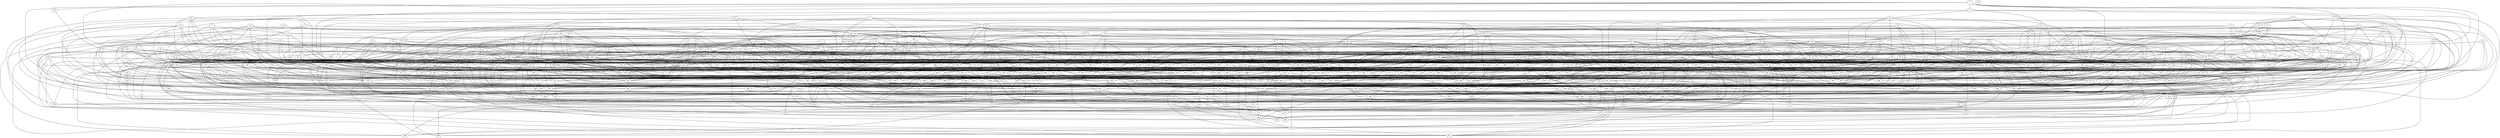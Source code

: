 graph G {
    "0";
    "1";
    "2";
    "3";
    "4";
    "5";
    "6";
    "7";
    "8";
    "9";
    "10";
    "11";
    "12";
    "13";
    "14";
    "15";
    "16";
    "17";
    "18";
    "19";
    "20";
    "21";
    "22";
    "23";
    "24";
    "25";
    "26";
    "27";
    "28";
    "29";
    "30";
    "31";
    "32";
    "33";
    "34";
    "35";
    "36";
    "37";
    "38";
    "39";
    "40";
    "41";
    "42";
    "43";
    "44";
    "45";
    "46";
    "47";
    "48";
    "49";
    "50";
    "51";
    "52";
    "53";
    "54";
    "55";
    "56";
    "57";
    "58";
    "59";
    "60";
    "61";
    "62";
    "63";
    "64";
    "65";
    "66";
    "67";
    "68";
    "69";
    "70";
    "71";
    "72";
    "73";
    "74";
    "75";
    "76";
    "77";
    "78";
    "79";
    "80";
    "81";
    "82";
    "83";
    "84";
    "85";
    "86";
    "87";
    "88";
    "89";
    "90";
    "91";
    "92";
    "93";
    "94";
    "95";
    "96";
    "97";
    "98";
    "99";
    "100";
    "101";
    "102";
    "103";
    "104";
    "105";
    "106";
    "107";
    "108";
    "109";
    "110";
    "111";
    "112";
    "113";
    "114";
    "115";
    "116";
    "117";
    "118";
    "119";
    "120";
    "121";
    "122";
    "123";
    "124";
    "125";
    "126";
    "127";
    "128";
    "129";
    "130";
    "131";
    "132";
    "133";
    "134";
    "135";
    "136";
    "137";
    "138";
    "139";
    "140";
    "141";
    "142";
    "143";
    "144";
    "145";
    "146";
    "147";
    "148";
    "149";
    "150";
    "151";
    "152";
    "153";
    "154";
    "155";
    "156";
    "157";
    "158";
    "159";
    "160";
    "161";
    "162";
    "163";
    "164";
    "165";
    "166";
    "167";
    "168";
    "169";
    "170";
    "171";
    "172";
    "173";
    "174";
    "175";
    "176";
    "177";
    "178";
    "179";
    "180";
    "181";
    "182";
    "183";
    "184";
    "185";
    "186";
    "187";
    "188";
    "189";
    "190";
    "191";
    "192";
    "193";
    "194";
    "195";
    "196";
    "197";
    "198";
    "199";
    "200";
    "201";
    "202";
    "203";
    "204";
    "205";
    "206";
    "207";
    "208";
    "209";
    "210";
    "211";
    "212";
    "213";
    "214";
    "215";
    "216";
    "217";
    "218";
    "219";
    "220";
    "221";
    "222";
    "223";
    "224";
    "225";
    "226";
    "227";
    "228";
    "229";
    "230";
    "231";
    "232";
    "233";
    "234";
    "235";
    "236";
    "237";
    "238";
    "239";
    "240";
    "241";
    "242";
    "243";
    "244";
    "245";
    "246";
    "247";
    "248";
    "249";
    "250";
    "251";
    "252";
    "253";
    "254";
    "255";
    "256";
    "257";
    "258";
    "259";
    "260";
    "261";
    "262";
    "263";
    "264";
    "265";
    "266";
    "267";
    "268";
    "269";
    "270";
    "271";
    "272";
    "273";
    "274";
    "275";
    "276";
    "277";
    "278";
    "279";
    "280";
    "281";
    "282";
    "283";
    "284";
    "285";
    "286";
    "287";
    "288";
    "289";
    "290";
    "291";
    "292";
    "293";
    "294";
    "295";
    "296";
    "297";
    "298";
    "299";
    "300";
    "301";
    "302";
    "303";
    "304";
    "305";
    "306";
    "307";
    "308";
    "309";
    "310";
    "311";
    "312";
    "313";
    "314";
    "315";
    "316";
    "317";
    "318";
    "319";
    "320";
    "321";
    "322";
    "323";
    "324";
    "325";
    "326";
    "327";
    "328";
    "329";
    "330";
    "331";
    "332";
    "333";
    "334";
    "335";
    "336";
    "337";
    "338";
    "339";
    "340";
    "341";
    "342";
    "343";
    "344";
    "345";
    "346";
    "347";
    "348";
    "349";
    "350";
    "351";
    "352";
    "353";
    "354";
    "355";
    "356";
    "357";
    "358";
    "359";
    "360";
    "361";
    "362";
    "363";
    "364";
    "365";
    "366";
    "367";
    "368";
    "369";
    "370";
    "371";
    "372";
    "373";
    "374";
    "375";
    "376";
    "377";
    "378";
    "379";
    "380";
    "381";
    "382";
    "383";
    "384";
    "385";
    "386";
    "387";
    "388";
    "389";
    "390";
    "391";
    "392";
    "393";
    "394";
    "395";
    "396";
    "397";
    "398";
    "399";
    "400";
    "401";
    "402";
    "403";
    "404";
    "405";
    "406";
    "407";
    "408";
    "409";
    "410";
    "411";
    "412";
    "413";
    "414";
    "415";
    "416";
    "417";
    "418";
    "419";
    "420";
    "421";
    "422";
    "423";
    "424";
    "425";
    "426";
    "427";
    "428";
    "429";
    "430";
    "431";
    "432";
    "433";
    "434";
    "435";
    "436";
    "437";
    "438";
    "439";
    "440";
    "441";
    "442";
    "443";
    "444";
    "445";
    "446";
    "447";
    "448";
    "449";
    "450";
    "451";
    "452";
    "453";
    "454";
    "455";
    "456";
    "457";
    "458";
    "459";
    "460";
    "461";
    "462";
    "463";
    "464";
    "465";
    "466";
    "467";
    "468";
    "469";
    "470";
    "471";
    "472";
    "473";
    "474";
    "475";
    "476";
    "477";
    "478";
    "479";
    "480";
    "481";
    "482";
    "483";
    "484";
    "485";
    "486";
    "487";
    "488";
    "489";
    "490";
    "491";
    "492";
    "493";
    "494";
    "495";
    "496";
    "497";
    "498";
    "499";
    "232" -- "462";
    "129" -- "260";
    "343" -- "431";
    "200" -- "237";
    "279" -- "353";
    "217" -- "387";
    "159" -- "450";
    "263" -- "464";
    "49" -- "313";
    "42" -- "420";
    "173" -- "440";
    "387" -- "400";
    "70" -- "119";
    "268" -- "400";
    "155" -- "161";
    "108" -- "430";
    "430" -- "438";
    "65" -- "99";
    "298" -- "304";
    "16" -- "378";
    "316" -- "425";
    "44" -- "425";
    "194" -- "290";
    "31" -- "288";
    "120" -- "321";
    "188" -- "272";
    "237" -- "402";
    "28" -- "39";
    "361" -- "362";
    "88" -- "481";
    "272" -- "495";
    "146" -- "241";
    "1" -- "473";
    "117" -- "391";
    "57" -- "122";
    "59" -- "464";
    "144" -- "322";
    "103" -- "118";
    "188" -- "379";
    "162" -- "490";
    "52" -- "195";
    "213" -- "393";
    "206" -- "278";
    "265" -- "280";
    "305" -- "400";
    "66" -- "79";
    "332" -- "345";
    "176" -- "241";
    "15" -- "422";
    "177" -- "206";
    "73" -- "191";
    "78" -- "229";
    "383" -- "494";
    "315" -- "470";
    "100" -- "368";
    "43" -- "316";
    "187" -- "455";
    "296" -- "377";
    "203" -- "487";
    "164" -- "190";
    "17" -- "81";
    "329" -- "372";
    "406" -- "489";
    "180" -- "340";
    "16" -- "385";
    "174" -- "238";
    "209" -- "242";
    "50" -- "371";
    "333" -- "461";
    "167" -- "277";
    "37" -- "113";
    "78" -- "153";
    "32" -- "172";
    "91" -- "442";
    "296" -- "472";
    "10" -- "57";
    "445" -- "460";
    "0" -- "493";
    "38" -- "415";
    "127" -- "467";
    "27" -- "358";
    "243" -- "259";
    "289" -- "341";
    "204" -- "276";
    "246" -- "431";
    "147" -- "290";
    "300" -- "403";
    "278" -- "334";
    "40" -- "396";
    "111" -- "242";
    "37" -- "73";
    "36" -- "222";
    "264" -- "483";
    "78" -- "480";
    "25" -- "470";
    "67" -- "99";
    "375" -- "430";
    "20" -- "275";
    "100" -- "173";
    "339" -- "402";
    "325" -- "452";
    "50" -- "481";
    "442" -- "477";
    "294" -- "391";
    "232" -- "439";
    "308" -- "341";
    "187" -- "313";
    "99" -- "398";
    "417" -- "498";
    "297" -- "461";
    "382" -- "462";
    "290" -- "318";
    "14" -- "474";
    "18" -- "226";
    "42" -- "302";
    "131" -- "416";
    "56" -- "114";
    "43" -- "81";
    "20" -- "182";
    "120" -- "175";
    "236" -- "450";
    "150" -- "170";
    "204" -- "414";
    "23" -- "150";
    "173" -- "255";
    "23" -- "264";
    "130" -- "199";
    "267" -- "450";
    "205" -- "473";
    "42" -- "43";
    "142" -- "292";
    "162" -- "320";
    "188" -- "382";
    "97" -- "124";
    "129" -- "415";
    "237" -- "361";
    "109" -- "146";
    "35" -- "342";
    "34" -- "377";
    "44" -- "308";
    "75" -- "280";
    "236" -- "494";
    "236" -- "339";
    "128" -- "186";
    "43" -- "370";
    "156" -- "397";
    "42" -- "146";
    "261" -- "410";
    "182" -- "383";
    "457" -- "464";
    "321" -- "397";
    "259" -- "443";
    "134" -- "214";
    "189" -- "279";
    "96" -- "465";
    "342" -- "442";
    "73" -- "235";
    "114" -- "149";
    "54" -- "220";
    "71" -- "444";
    "255" -- "401";
    "157" -- "225";
    "81" -- "276";
    "176" -- "422";
    "1" -- "68";
    "28" -- "76";
    "363" -- "428";
    "60" -- "172";
    "76" -- "469";
    "444" -- "484";
    "340" -- "426";
    "30" -- "206";
    "112" -- "472";
    "346" -- "391";
    "140" -- "359";
    "65" -- "292";
    "72" -- "286";
    "348" -- "442";
    "130" -- "264";
    "151" -- "439";
    "304" -- "425";
    "136" -- "204";
    "56" -- "119";
    "214" -- "263";
    "205" -- "239";
    "298" -- "328";
    "144" -- "483";
    "130" -- "409";
    "313" -- "316";
    "61" -- "228";
    "64" -- "288";
    "193" -- "410";
    "135" -- "231";
    "43" -- "78";
    "211" -- "348";
    "147" -- "329";
    "155" -- "340";
    "463" -- "483";
    "28" -- "73";
    "65" -- "126";
    "96" -- "297";
    "96" -- "372";
    "3" -- "224";
    "99" -- "133";
    "60" -- "453";
    "144" -- "266";
    "40" -- "418";
    "164" -- "408";
    "273" -- "450";
    "74" -- "467";
    "167" -- "306";
    "267" -- "382";
    "57" -- "103";
    "49" -- "290";
    "119" -- "134";
    "107" -- "213";
    "216" -- "406";
    "151" -- "382";
    "419" -- "490";
    "50" -- "424";
    "160" -- "355";
    "36" -- "94";
    "28" -- "407";
    "62" -- "414";
    "144" -- "262";
    "292" -- "455";
    "292" -- "381";
    "274" -- "342";
    "129" -- "438";
    "211" -- "314";
    "3" -- "426";
    "86" -- "203";
    "257" -- "303";
    "262" -- "463";
    "277" -- "405";
    "82" -- "206";
    "213" -- "226";
    "362" -- "480";
    "83" -- "448";
    "102" -- "126";
    "450" -- "462";
    "418" -- "493";
    "172" -- "470";
    "181" -- "239";
    "275" -- "496";
    "243" -- "402";
    "19" -- "192";
    "215" -- "343";
    "81" -- "370";
    "38" -- "286";
    "7" -- "98";
    "89" -- "300";
    "137" -- "494";
    "162" -- "493";
    "116" -- "402";
    "265" -- "362";
    "282" -- "446";
    "67" -- "424";
    "195" -- "238";
    "61" -- "268";
    "90" -- "152";
    "212" -- "427";
    "180" -- "381";
    "37" -- "402";
    "149" -- "219";
    "172" -- "376";
    "11" -- "259";
    "72" -- "161";
    "334" -- "436";
    "183" -- "329";
    "45" -- "338";
    "174" -- "196";
    "239" -- "418";
    "250" -- "294";
    "138" -- "365";
    "65" -- "181";
    "427" -- "476";
    "360" -- "464";
    "29" -- "283";
    "27" -- "49";
    "317" -- "456";
    "62" -- "476";
    "42" -- "210";
    "305" -- "406";
    "191" -- "497";
    "249" -- "298";
    "49" -- "241";
    "131" -- "450";
    "135" -- "139";
    "103" -- "473";
    "199" -- "256";
    "227" -- "302";
    "215" -- "302";
    "284" -- "292";
    "97" -- "431";
    "158" -- "330";
    "165" -- "354";
    "230" -- "425";
    "11" -- "374";
    "37" -- "76";
    "430" -- "434";
    "345" -- "496";
    "410" -- "445";
    "337" -- "418";
    "105" -- "464";
    "132" -- "345";
    "184" -- "250";
    "39" -- "281";
    "123" -- "372";
    "326" -- "393";
    "378" -- "478";
    "192" -- "305";
    "17" -- "206";
    "155" -- "456";
    "286" -- "430";
    "397" -- "494";
    "156" -- "244";
    "26" -- "175";
    "19" -- "119";
    "164" -- "323";
    "160" -- "301";
    "247" -- "300";
    "114" -- "341";
    "135" -- "414";
    "112" -- "482";
    "406" -- "422";
    "371" -- "458";
    "115" -- "413";
    "115" -- "139";
    "147" -- "450";
    "297" -- "348";
    "74" -- "207";
    "329" -- "440";
    "232" -- "251";
    "78" -- "79";
    "50" -- "79";
    "235" -- "407";
    "83" -- "206";
    "27" -- "363";
    "372" -- "482";
    "0" -- "317";
    "113" -- "354";
    "91" -- "344";
    "75" -- "333";
    "257" -- "431";
    "144" -- "416";
    "187" -- "302";
    "100" -- "383";
    "109" -- "291";
    "66" -- "287";
    "272" -- "480";
    "56" -- "152";
    "262" -- "465";
    "180" -- "386";
    "322" -- "421";
    "204" -- "331";
    "236" -- "304";
    "169" -- "448";
    "206" -- "269";
    "132" -- "341";
    "53" -- "182";
    "130" -- "219";
    "135" -- "485";
    "206" -- "341";
    "180" -- "444";
    "20" -- "90";
    "92" -- "301";
    "394" -- "409";
    "62" -- "295";
    "161" -- "367";
    "5" -- "159";
    "4" -- "142";
    "206" -- "237";
    "13" -- "112";
    "241" -- "499";
    "113" -- "114";
    "257" -- "426";
    "356" -- "484";
    "80" -- "398";
    "108" -- "133";
    "81" -- "354";
    "138" -- "327";
    "348" -- "384";
    "144" -- "293";
    "266" -- "450";
    "163" -- "421";
    "115" -- "477";
    "227" -- "311";
    "78" -- "329";
    "335" -- "436";
    "141" -- "144";
    "289" -- "374";
    "295" -- "441";
    "113" -- "154";
    "74" -- "246";
    "158" -- "398";
    "23" -- "352";
    "125" -- "176";
    "13" -- "106";
    "123" -- "409";
    "1" -- "407";
    "166" -- "289";
    "48" -- "59";
    "315" -- "339";
    "6" -- "114";
    "108" -- "300";
    "308" -- "354";
    "53" -- "382";
    "201" -- "398";
    "207" -- "428";
    "179" -- "266";
    "205" -- "279";
    "74" -- "432";
    "83" -- "418";
    "26" -- "92";
    "91" -- "309";
    "177" -- "406";
    "184" -- "357";
    "174" -- "199";
    "249" -- "498";
    "228" -- "247";
    "169" -- "195";
    "380" -- "449";
    "30" -- "492";
    "150" -- "368";
    "310" -- "475";
    "448" -- "493";
    "68" -- "181";
    "270" -- "477";
    "100" -- "337";
    "75" -- "254";
    "210" -- "413";
    "159" -- "281";
    "201" -- "386";
    "97" -- "176";
    "125" -- "276";
    "212" -- "258";
    "132" -- "264";
    "237" -- "248";
    "176" -- "382";
    "86" -- "448";
    "0" -- "19";
    "122" -- "233";
    "118" -- "279";
    "295" -- "477";
    "63" -- "247";
    "337" -- "345";
    "134" -- "476";
    "125" -- "332";
    "131" -- "351";
    "222" -- "327";
    "0" -- "228";
    "37" -- "482";
    "252" -- "494";
    "448" -- "456";
    "38" -- "406";
    "72" -- "251";
    "74" -- "99";
    "217" -- "367";
    "51" -- "245";
    "213" -- "321";
    "138" -- "477";
    "399" -- "463";
    "258" -- "291";
    "81" -- "428";
    "83" -- "432";
    "60" -- "185";
    "49" -- "232";
    "276" -- "371";
    "109" -- "215";
    "10" -- "103";
    "59" -- "261";
    "134" -- "251";
    "158" -- "418";
    "212" -- "441";
    "363" -- "469";
    "25" -- "116";
    "336" -- "351";
    "91" -- "195";
    "115" -- "272";
    "304" -- "367";
    "96" -- "435";
    "16" -- "195";
    "57" -- "339";
    "58" -- "168";
    "7" -- "167";
    "191" -- "381";
    "147" -- "228";
    "270" -- "314";
    "237" -- "433";
    "409" -- "419";
    "248" -- "334";
    "90" -- "131";
    "196" -- "442";
    "195" -- "228";
    "92" -- "139";
    "64" -- "347";
    "152" -- "323";
    "84" -- "296";
    "114" -- "297";
    "393" -- "424";
    "13" -- "322";
    "465" -- "466";
    "24" -- "147";
    "75" -- "400";
    "143" -- "239";
    "190" -- "298";
    "86" -- "236";
    "283" -- "287";
    "70" -- "83";
    "233" -- "368";
    "121" -- "188";
    "144" -- "235";
    "160" -- "401";
    "152" -- "228";
    "248" -- "471";
    "31" -- "81";
    "190" -- "208";
    "381" -- "411";
    "126" -- "264";
    "178" -- "283";
    "44" -- "477";
    "109" -- "307";
    "347" -- "407";
    "299" -- "404";
    "5" -- "28";
    "3" -- "447";
    "307" -- "310";
    "40" -- "227";
    "286" -- "316";
    "79" -- "437";
    "33" -- "83";
    "62" -- "471";
    "185" -- "312";
    "251" -- "270";
    "356" -- "476";
    "117" -- "178";
    "88" -- "126";
    "136" -- "210";
    "284" -- "317";
    "311" -- "326";
    "46" -- "171";
    "42" -- "71";
    "252" -- "438";
    "89" -- "489";
    "74" -- "291";
    "245" -- "248";
    "126" -- "159";
    "344" -- "479";
    "20" -- "265";
    "343" -- "408";
    "309" -- "382";
    "136" -- "482";
    "299" -- "393";
    "39" -- "472";
    "88" -- "259";
    "111" -- "352";
    "58" -- "121";
    "377" -- "462";
    "62" -- "218";
    "144" -- "184";
    "319" -- "452";
    "267" -- "417";
    "223" -- "387";
    "94" -- "368";
    "332" -- "395";
    "126" -- "404";
    "227" -- "475";
    "47" -- "61";
    "308" -- "361";
    "168" -- "310";
    "224" -- "438";
    "227" -- "347";
    "103" -- "332";
    "319" -- "343";
    "11" -- "453";
    "190" -- "481";
    "251" -- "484";
    "350" -- "446";
    "132" -- "223";
    "358" -- "445";
    "297" -- "486";
    "405" -- "409";
    "190" -- "264";
    "4" -- "47";
    "186" -- "317";
    "103" -- "393";
    "243" -- "403";
    "212" -- "214";
    "72" -- "313";
    "4" -- "482";
    "72" -- "370";
    "8" -- "379";
    "395" -- "461";
    "165" -- "466";
    "217" -- "403";
    "90" -- "273";
    "142" -- "486";
    "8" -- "109";
    "455" -- "470";
    "32" -- "413";
    "67" -- "453";
    "312" -- "435";
    "198" -- "289";
    "240" -- "345";
    "211" -- "219";
    "440" -- "471";
    "119" -- "413";
    "79" -- "408";
    "323" -- "342";
    "260" -- "268";
    "102" -- "143";
    "62" -- "171";
    "58" -- "307";
    "159" -- "438";
    "276" -- "304";
    "311" -- "467";
    "275" -- "427";
    "34" -- "499";
    "70" -- "85";
    "205" -- "251";
    "237" -- "496";
    "68" -- "462";
    "150" -- "397";
    "20" -- "36";
    "15" -- "190";
    "65" -- "108";
    "311" -- "443";
    "22" -- "171";
    "266" -- "456";
    "350" -- "403";
    "116" -- "183";
    "70" -- "183";
    "398" -- "470";
    "413" -- "493";
    "405" -- "461";
    "38" -- "380";
    "122" -- "432";
    "155" -- "367";
    "359" -- "375";
    "208" -- "495";
    "141" -- "423";
    "54" -- "337";
    "216" -- "458";
    "225" -- "324";
    "307" -- "378";
    "91" -- "235";
    "291" -- "317";
    "149" -- "402";
    "61" -- "90";
    "282" -- "355";
    "240" -- "414";
    "239" -- "491";
    "59" -- "346";
    "220" -- "328";
    "84" -- "494";
    "66" -- "216";
    "102" -- "349";
    "281" -- "305";
    "183" -- "371";
    "165" -- "353";
    "324" -- "470";
    "156" -- "197";
    "238" -- "493";
    "47" -- "122";
    "52" -- "198";
    "4" -- "319";
    "15" -- "210";
    "443" -- "444";
    "177" -- "361";
    "138" -- "244";
    "189" -- "340";
    "153" -- "201";
    "41" -- "99";
    "408" -- "469";
    "127" -- "459";
    "246" -- "423";
    "400" -- "492";
    "177" -- "239";
    "116" -- "362";
    "251" -- "385";
    "172" -- "461";
    "130" -- "488";
    "165" -- "257";
    "67" -- "185";
    "120" -- "152";
    "152" -- "175";
    "247" -- "249";
    "145" -- "258";
    "326" -- "367";
    "94" -- "381";
    "77" -- "153";
    "324" -- "494";
    "82" -- "224";
    "99" -- "487";
    "62" -- "467";
    "339" -- "363";
    "17" -- "239";
    "78" -- "292";
    "465" -- "487";
    "113" -- "352";
    "78" -- "97";
    "206" -- "465";
    "160" -- "310";
    "230" -- "286";
    "121" -- "322";
    "43" -- "147";
    "122" -- "263";
    "164" -- "444";
    "306" -- "437";
    "104" -- "258";
    "200" -- "216";
    "96" -- "217";
    "246" -- "340";
    "256" -- "439";
    "70" -- "379";
    "261" -- "391";
    "176" -- "394";
    "45" -- "320";
    "21" -- "397";
    "50" -- "338";
    "393" -- "432";
    "104" -- "294";
    "8" -- "269";
    "273" -- "399";
    "102" -- "174";
    "182" -- "411";
    "96" -- "446";
    "471" -- "496";
    "172" -- "330";
    "76" -- "232";
    "237" -- "372";
    "117" -- "294";
    "2" -- "298";
    "24" -- "388";
    "11" -- "82";
    "14" -- "157";
    "210" -- "288";
    "434" -- "442";
    "84" -- "132";
    "245" -- "422";
    "468" -- "496";
    "61" -- "489";
    "142" -- "328";
    "5" -- "233";
    "325" -- "453";
    "140" -- "281";
    "107" -- "183";
    "140" -- "282";
    "123" -- "153";
    "226" -- "237";
    "90" -- "376";
    "120" -- "237";
    "250" -- "315";
    "237" -- "244";
    "152" -- "250";
    "322" -- "393";
    "169" -- "351";
    "18" -- "280";
    "400" -- "402";
    "178" -- "250";
    "107" -- "385";
    "193" -- "431";
    "147" -- "494";
    "295" -- "316";
    "292" -- "482";
    "179" -- "362";
    "107" -- "223";
    "339" -- "382";
    "21" -- "342";
    "159" -- "192";
    "131" -- "432";
    "33" -- "449";
    "39" -- "316";
    "103" -- "296";
    "258" -- "397";
    "20" -- "407";
    "59" -- "310";
    "290" -- "452";
    "149" -- "156";
    "224" -- "352";
    "259" -- "263";
    "59" -- "469";
    "166" -- "437";
    "170" -- "495";
    "179" -- "180";
    "21" -- "478";
    "118" -- "459";
    "372" -- "381";
    "107" -- "468";
    "404" -- "454";
    "155" -- "358";
    "387" -- "485";
    "420" -- "458";
    "80" -- "221";
    "13" -- "337";
    "253" -- "456";
    "126" -- "270";
    "96" -- "459";
    "82" -- "417";
    "297" -- "300";
    "104" -- "306";
    "294" -- "326";
    "193" -- "439";
    "45" -- "154";
    "117" -- "319";
    "273" -- "287";
    "314" -- "375";
    "35" -- "126";
    "293" -- "314";
    "20" -- "334";
    "90" -- "176";
    "347" -- "478";
    "375" -- "379";
    "81" -- "379";
    "81" -- "317";
    "288" -- "467";
    "118" -- "409";
    "215" -- "358";
    "493" -- "499";
    "396" -- "426";
    "65" -- "363";
    "29" -- "127";
    "344" -- "493";
    "141" -- "343";
    "240" -- "494";
    "17" -- "73";
    "13" -- "74";
    "315" -- "413";
    "342" -- "490";
    "264" -- "399";
    "163" -- "209";
    "73" -- "242";
    "335" -- "431";
    "108" -- "257";
    "167" -- "243";
    "24" -- "465";
    "87" -- "142";
    "203" -- "340";
    "33" -- "289";
    "38" -- "100";
    "222" -- "441";
    "124" -- "128";
    "177" -- "378";
    "22" -- "143";
    "154" -- "396";
    "183" -- "417";
    "145" -- "459";
    "47" -- "477";
    "156" -- "304";
    "198" -- "453";
    "378" -- "403";
    "299" -- "396";
    "187" -- "485";
    "29" -- "120";
    "134" -- "426";
    "46" -- "327";
    "44" -- "153";
    "215" -- "414";
    "376" -- "389";
    "32" -- "202";
    "12" -- "108";
    "148" -- "205";
    "357" -- "478";
    "445" -- "464";
    "58" -- "87";
    "83" -- "343";
    "25" -- "456";
    "447" -- "458";
    "47" -- "75";
    "313" -- "404";
    "230" -- "339";
    "126" -- "307";
    "294" -- "493";
    "223" -- "314";
    "253" -- "309";
    "34" -- "398";
    "217" -- "302";
    "291" -- "376";
    "137" -- "249";
    "54" -- "209";
    "326" -- "363";
    "309" -- "383";
    "73" -- "77";
    "273" -- "293";
    "319" -- "434";
    "12" -- "85";
    "13" -- "490";
    "110" -- "308";
    "306" -- "442";
    "7" -- "123";
    "75" -- "318";
    "31" -- "192";
    "7" -- "402";
    "308" -- "362";
    "135" -- "280";
    "443" -- "458";
    "287" -- "412";
    "151" -- "379";
    "70" -- "436";
    "154" -- "239";
    "417" -- "479";
    "98" -- "290";
    "239" -- "411";
    "32" -- "474";
    "5" -- "428";
    "179" -- "220";
    "317" -- "461";
    "65" -- "129";
    "234" -- "424";
    "321" -- "447";
    "87" -- "422";
    "181" -- "322";
    "69" -- "115";
    "206" -- "391";
    "107" -- "130";
    "416" -- "472";
    "179" -- "342";
    "279" -- "408";
    "97" -- "418";
    "71" -- "378";
    "464" -- "474";
    "60" -- "94";
    "68" -- "112";
    "343" -- "456";
    "173" -- "179";
    "279" -- "302";
    "131" -- "146";
    "213" -- "499";
    "9" -- "423";
    "31" -- "273";
    "142" -- "182";
    "241" -- "341";
    "113" -- "435";
    "293" -- "389";
    "100" -- "274";
    "306" -- "386";
    "233" -- "283";
    "46" -- "61";
    "102" -- "381";
    "359" -- "455";
    "14" -- "116";
    "110" -- "119";
    "96" -- "255";
    "345" -- "431";
    "110" -- "293";
    "106" -- "425";
    "164" -- "426";
    "218" -- "459";
    "173" -- "307";
    "367" -- "478";
    "35" -- "331";
    "59" -- "279";
    "223" -- "363";
    "318" -- "471";
    "80" -- "97";
    "290" -- "463";
    "288" -- "320";
    "110" -- "189";
    "133" -- "366";
    "68" -- "271";
    "130" -- "196";
    "178" -- "325";
    "403" -- "469";
    "240" -- "360";
    "141" -- "379";
    "303" -- "353";
    "0" -- "357";
    "5" -- "325";
    "64" -- "137";
    "331" -- "429";
    "347" -- "403";
    "209" -- "294";
    "6" -- "52";
    "29" -- "176";
    "66" -- "499";
    "226" -- "460";
    "6" -- "240";
    "332" -- "362";
    "238" -- "392";
    "0" -- "218";
    "266" -- "483";
    "11" -- "307";
    "303" -- "339";
    "270" -- "459";
    "103" -- "161";
    "205" -- "274";
    "309" -- "347";
    "16" -- "285";
    "232" -- "292";
    "239" -- "270";
    "105" -- "144";
    "86" -- "320";
    "259" -- "341";
    "398" -- "491";
    "328" -- "397";
    "185" -- "365";
    "100" -- "280";
    "110" -- "251";
    "76" -- "378";
    "101" -- "373";
    "312" -- "426";
    "177" -- "254";
    "89" -- "362";
    "39" -- "130";
    "159" -- "287";
    "270" -- "338";
    "151" -- "450";
    "231" -- "234";
    "320" -- "389";
    "79" -- "133";
    "119" -- "373";
    "187" -- "342";
    "54" -- "400";
    "179" -- "455";
    "344" -- "443";
    "113" -- "220";
    "259" -- "265";
    "180" -- "295";
    "157" -- "344";
    "103" -- "229";
    "203" -- "478";
    "211" -- "290";
    "302" -- "389";
    "111" -- "190";
    "163" -- "484";
    "246" -- "473";
    "38" -- "275";
    "67" -- "415";
    "130" -- "327";
    "243" -- "253";
    "226" -- "440";
    "62" -- "234";
    "203" -- "244";
    "118" -- "163";
    "54" -- "250";
    "297" -- "313";
    "258" -- "289";
    "211" -- "296";
    "139" -- "282";
    "302" -- "335";
    "282" -- "431";
    "201" -- "277";
    "112" -- "281";
    "84" -- "489";
    "309" -- "427";
    "307" -- "403";
    "12" -- "360";
    "39" -- "353";
    "76" -- "452";
    "204" -- "460";
    "207" -- "467";
    "156" -- "224";
    "442" -- "485";
    "27" -- "470";
    "110" -- "118";
    "27" -- "390";
    "243" -- "496";
    "149" -- "349";
    "352" -- "471";
    "9" -- "372";
    "307" -- "397";
    "32" -- "316";
    "298" -- "348";
    "46" -- "481";
    "80" -- "278";
    "317" -- "452";
    "1" -- "445";
    "56" -- "251";
    "4" -- "277";
    "184" -- "351";
    "304" -- "319";
    "145" -- "221";
    "75" -- "218";
    "167" -- "373";
    "189" -- "201";
    "201" -- "210";
    "56" -- "457";
    "284" -- "346";
    "41" -- "73";
    "81" -- "130";
    "186" -- "278";
    "159" -- "300";
    "224" -- "232";
    "13" -- "215";
    "453" -- "460";
    "197" -- "403";
    "80" -- "412";
    "51" -- "316";
    "199" -- "445";
    "70" -- "316";
    "41" -- "203";
    "87" -- "166";
    "19" -- "250";
    "134" -- "299";
    "270" -- "429";
    "32" -- "480";
    "352" -- "441";
    "28" -- "454";
    "261" -- "382";
    "143" -- "490";
    "59" -- "234";
    "238" -- "354";
    "136" -- "244";
    "243" -- "447";
    "200" -- "223";
    "121" -- "330";
    "157" -- "360";
    "183" -- "226";
    "264" -- "358";
    "49" -- "161";
    "34" -- "155";
    "381" -- "477";
    "21" -- "177";
    "127" -- "144";
    "45" -- "60";
    "38" -- "258";
    "79" -- "443";
    "316" -- "418";
    "55" -- "116";
    "25" -- "308";
    "278" -- "462";
    "77" -- "290";
    "382" -- "404";
    "134" -- "262";
    "90" -- "124";
    "29" -- "217";
    "165" -- "337";
    "169" -- "441";
    "348" -- "369";
    "159" -- "203";
    "259" -- "400";
    "174" -- "442";
    "239" -- "295";
    "292" -- "422";
    "103" -- "404";
    "257" -- "372";
    "345" -- "483";
    "55" -- "212";
    "127" -- "143";
    "58" -- "283";
    "271" -- "494";
    "379" -- "490";
    "112" -- "439";
    "106" -- "150";
    "121" -- "218";
    "155" -- "452";
    "88" -- "336";
    "100" -- "439";
    "229" -- "314";
    "131" -- "143";
    "225" -- "285";
    "386" -- "450";
    "149" -- "187";
    "131" -- "303";
    "134" -- "466";
    "107" -- "384";
    "161" -- "432";
    "65" -- "356";
    "160" -- "453";
    "264" -- "488";
    "85" -- "450";
    "111" -- "328";
    "17" -- "353";
    "244" -- "383";
    "26" -- "143";
    "25" -- "137";
    "139" -- "182";
    "62" -- "344";
    "7" -- "104";
    "73" -- "497";
    "175" -- "229";
    "81" -- "335";
    "157" -- "233";
    "34" -- "54";
    "202" -- "284";
    "120" -- "495";
    "330" -- "402";
    "9" -- "310";
    "4" -- "49";
    "9" -- "396";
    "227" -- "240";
    "32" -- "436";
    "293" -- "317";
    "141" -- "199";
    "203" -- "486";
    "28" -- "144";
    "212" -- "294";
    "136" -- "394";
    "59" -- "124";
    "298" -- "376";
    "191" -- "193";
    "37" -- "252";
    "382" -- "401";
    "136" -- "348";
    "127" -- "191";
    "212" -- "302";
    "13" -- "326";
    "189" -- "448";
    "255" -- "397";
    "344" -- "381";
    "66" -- "113";
    "206" -- "357";
    "55" -- "367";
    "36" -- "77";
    "254" -- "444";
    "355" -- "451";
    "62" -- "249";
    "75" -- "189";
    "19" -- "125";
    "287" -- "481";
    "55" -- "299";
    "12" -- "486";
    "54" -- "409";
    "206" -- "236";
    "117" -- "284";
    "351" -- "437";
    "0" -- "101";
    "230" -- "260";
    "13" -- "291";
    "224" -- "387";
    "264" -- "309";
    "432" -- "465";
    "16" -- "58";
    "250" -- "440";
    "138" -- "456";
    "169" -- "170";
    "218" -- "470";
    "470" -- "488";
    "83" -- "460";
    "247" -- "431";
    "14" -- "97";
    "173" -- "466";
    "64" -- "281";
    "7" -- "348";
    "7" -- "66";
    "240" -- "370";
    "273" -- "398";
    "17" -- "311";
    "113" -- "484";
    "102" -- "217";
    "334" -- "388";
    "208" -- "395";
    "387" -- "444";
    "1" -- "315";
    "33" -- "413";
    "179" -- "497";
    "333" -- "353";
    "247" -- "402";
    "193" -- "414";
    "119" -- "264";
    "28" -- "177";
    "92" -- "452";
    "265" -- "402";
    "128" -- "491";
    "344" -- "401";
    "121" -- "134";
    "120" -- "309";
    "190" -- "459";
    "211" -- "491";
    "169" -- "383";
    "278" -- "333";
    "277" -- "318";
    "12" -- "142";
    "132" -- "467";
    "34" -- "408";
    "284" -- "301";
    "86" -- "438";
    "37" -- "94";
    "58" -- "59";
    "195" -- "377";
    "435" -- "478";
    "170" -- "357";
    "21" -- "215";
    "39" -- "412";
    "111" -- "301";
    "114" -- "166";
    "219" -- "440";
    "257" -- "429";
    "110" -- "329";
    "42" -- "86";
    "81" -- "448";
    "85" -- "194";
    "51" -- "199";
    "150" -- "343";
    "172" -- "258";
    "63" -- "364";
    "124" -- "142";
    "42" -- "209";
    "210" -- "249";
    "112" -- "338";
    "6" -- "283";
    "64" -- "371";
    "268" -- "373";
    "354" -- "452";
    "201" -- "394";
    "186" -- "446";
    "198" -- "463";
    "228" -- "493";
    "88" -- "444";
    "144" -- "169";
    "144" -- "463";
    "361" -- "477";
    "301" -- "303";
    "74" -- "397";
    "137" -- "341";
    "48" -- "353";
    "198" -- "290";
    "92" -- "185";
    "136" -- "380";
    "148" -- "169";
    "101" -- "172";
    "158" -- "397";
    "259" -- "433";
    "137" -- "169";
    "435" -- "483";
    "206" -- "211";
    "210" -- "482";
    "167" -- "473";
    "183" -- "311";
    "2" -- "285";
    "443" -- "472";
    "213" -- "402";
    "90" -- "339";
    "67" -- "85";
    "230" -- "314";
    "75" -- "300";
    "328" -- "417";
    "150" -- "204";
    "94" -- "392";
    "65" -- "371";
    "4" -- "302";
    "399" -- "494";
    "45" -- "355";
    "120" -- "337";
    "431" -- "434";
    "17" -- "497";
    "145" -- "349";
    "128" -- "446";
    "297" -- "359";
    "150" -- "298";
    "19" -- "485";
    "22" -- "353";
    "283" -- "399";
    "117" -- "473";
    "144" -- "378";
    "64" -- "436";
    "107" -- "224";
    "179" -- "217";
    "7" -- "65";
    "238" -- "288";
    "256" -- "347";
    "277" -- "458";
    "34" -- "39";
    "107" -- "441";
    "331" -- "424";
    "201" -- "382";
    "257" -- "413";
    "139" -- "342";
    "144" -- "346";
    "164" -- "315";
    "277" -- "488";
    "17" -- "297";
    "189" -- "434";
    "189" -- "230";
    "61" -- "156";
    "248" -- "475";
    "320" -- "442";
    "51" -- "355";
    "72" -- "431";
    "305" -- "367";
    "439" -- "484";
    "196" -- "245";
    "301" -- "443";
    "121" -- "327";
    "249" -- "368";
    "215" -- "417";
    "409" -- "452";
    "8" -- "473";
    "15" -- "166";
    "410" -- "422";
    "254" -- "277";
    "190" -- "399";
    "62" -- "125";
    "93" -- "179";
    "31" -- "279";
    "101" -- "403";
    "366" -- "376";
    "463" -- "493";
    "177" -- "380";
    "70" -- "214";
    "286" -- "460";
    "46" -- "214";
    "235" -- "456";
    "367" -- "403";
    "69" -- "175";
    "187" -- "210";
    "202" -- "384";
    "102" -- "175";
    "84" -- "405";
    "8" -- "42";
    "224" -- "373";
    "249" -- "317";
    "206" -- "483";
    "442" -- "489";
    "139" -- "187";
    "165" -- "449";
    "66" -- "226";
    "267" -- "363";
    "49" -- "316";
    "177" -- "434";
    "240" -- "497";
    "343" -- "363";
    "167" -- "199";
    "353" -- "435";
    "133" -- "396";
    "59" -- "184";
    "302" -- "481";
    "80" -- "433";
    "310" -- "413";
    "59" -- "278";
    "173" -- "439";
    "14" -- "226";
    "82" -- "205";
    "103" -- "299";
    "322" -- "427";
    "36" -- "299";
    "415" -- "416";
    "322" -- "466";
    "179" -- "448";
    "35" -- "81";
    "65" -- "251";
    "56" -- "216";
    "427" -- "486";
    "458" -- "469";
    "5" -- "439";
    "145" -- "205";
    "56" -- "353";
    "10" -- "302";
    "11" -- "313";
    "276" -- "329";
    "76" -- "359";
    "62" -- "261";
    "16" -- "401";
    "133" -- "353";
    "77" -- "320";
    "3" -- "53";
    "157" -- "284";
    "175" -- "265";
    "168" -- "469";
    "143" -- "411";
    "77" -- "158";
    "341" -- "430";
    "266" -- "320";
    "415" -- "434";
    "194" -- "257";
    "6" -- "413";
    "118" -- "487";
    "308" -- "402";
    "25" -- "107";
    "106" -- "242";
    "290" -- "420";
    "318" -- "319";
    "72" -- "261";
    "44" -- "410";
    "205" -- "332";
    "8" -- "133";
    "172" -- "299";
    "297" -- "443";
    "7" -- "8";
    "200" -- "445";
    "239" -- "354";
    "193" -- "232";
    "241" -- "474";
    "63" -- "203";
    "334" -- "369";
    "396" -- "397";
    "187" -- "386";
    "173" -- "342";
    "191" -- "195";
    "255" -- "451";
    "292" -- "366";
    "10" -- "382";
    "9" -- "99";
    "357" -- "440";
    "161" -- "295";
    "144" -- "279";
    "394" -- "435";
    "326" -- "419";
    "142" -- "170";
    "44" -- "175";
    "118" -- "321";
    "187" -- "238";
    "297" -- "379";
    "397" -- "451";
    "194" -- "318";
    "37" -- "121";
    "459" -- "477";
    "34" -- "69";
    "146" -- "423";
}